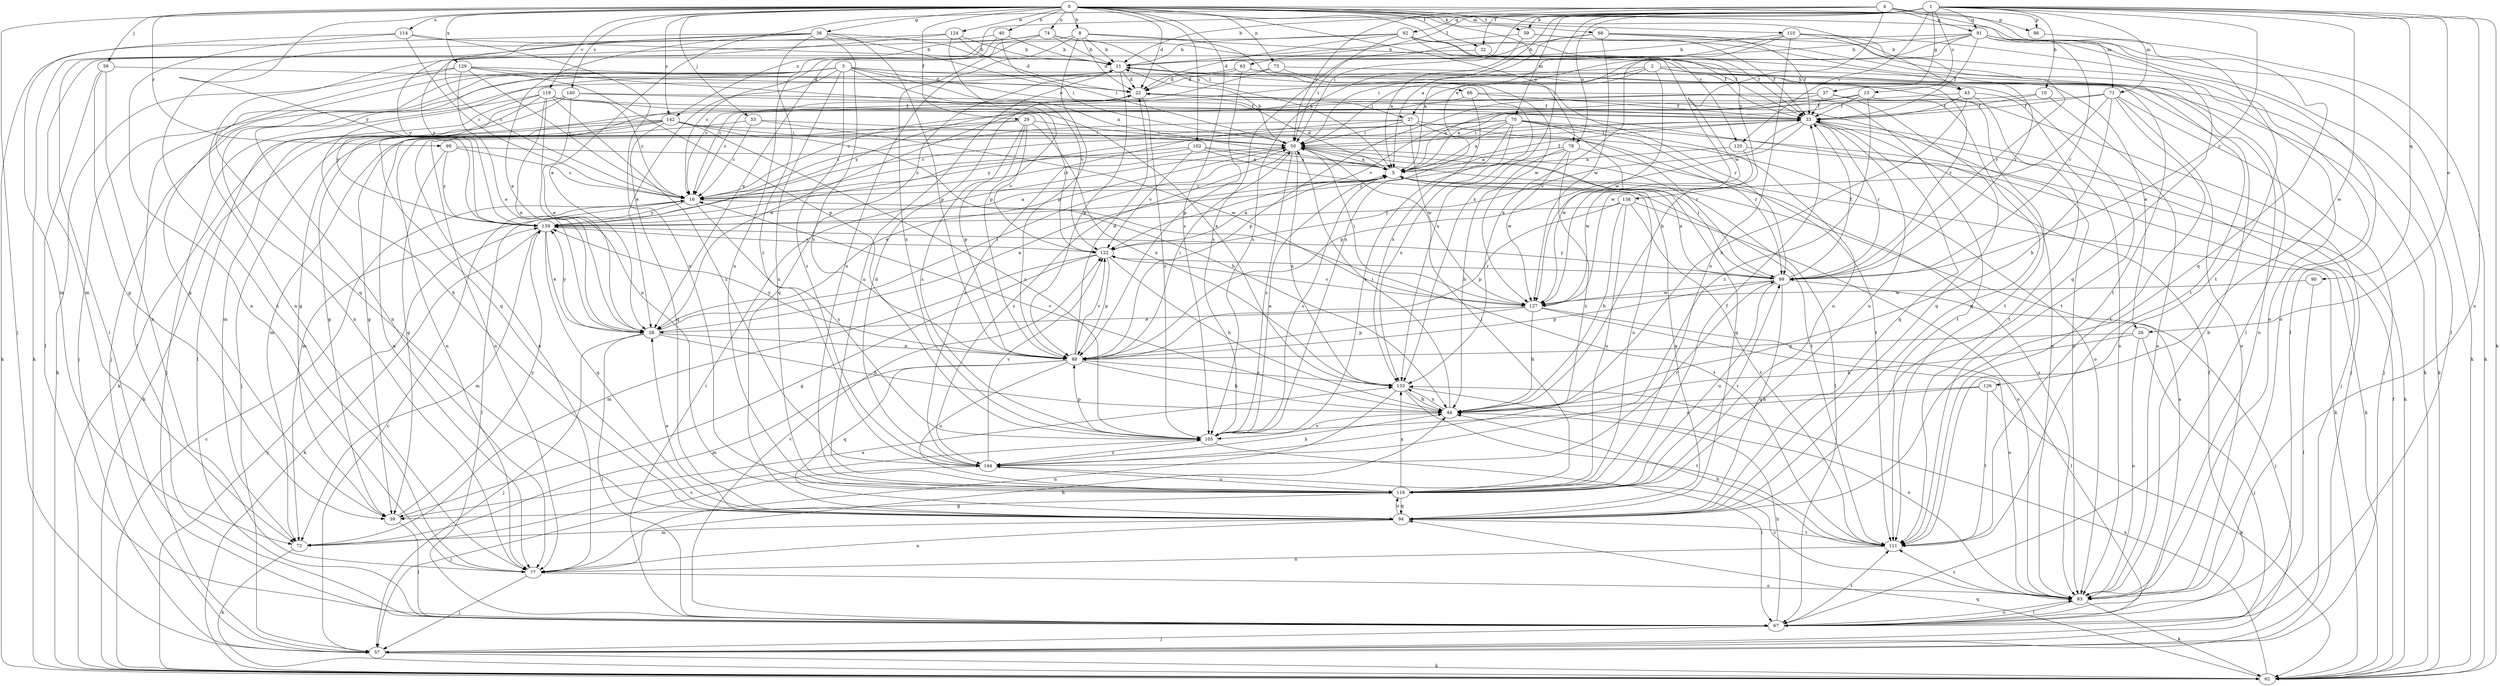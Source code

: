 strict digraph  {
0;
1;
2;
3;
4;
5;
8;
10;
11;
13;
16;
22;
26;
27;
28;
29;
32;
33;
36;
37;
39;
40;
43;
44;
50;
53;
56;
57;
59;
62;
63;
66;
67;
68;
70;
71;
72;
73;
74;
77;
78;
83;
86;
88;
90;
91;
92;
94;
98;
99;
102;
105;
110;
111;
114;
116;
119;
120;
122;
124;
126;
127;
129;
133;
138;
139;
140;
142;
144;
0 -> 8  [label=b];
0 -> 22  [label=d];
0 -> 29  [label=f];
0 -> 32  [label=f];
0 -> 36  [label=g];
0 -> 40  [label=h];
0 -> 43  [label=h];
0 -> 53  [label=j];
0 -> 56  [label=j];
0 -> 57  [label=j];
0 -> 59  [label=k];
0 -> 68  [label=m];
0 -> 73  [label=n];
0 -> 74  [label=n];
0 -> 78  [label=o];
0 -> 86  [label=p];
0 -> 98  [label=r];
0 -> 102  [label=s];
0 -> 105  [label=s];
0 -> 110  [label=t];
0 -> 111  [label=t];
0 -> 114  [label=u];
0 -> 119  [label=v];
0 -> 120  [label=v];
0 -> 124  [label=w];
0 -> 129  [label=x];
0 -> 138  [label=y];
0 -> 139  [label=y];
0 -> 140  [label=z];
0 -> 142  [label=z];
1 -> 5  [label=a];
1 -> 10  [label=b];
1 -> 11  [label=b];
1 -> 13  [label=c];
1 -> 26  [label=e];
1 -> 32  [label=f];
1 -> 37  [label=g];
1 -> 50  [label=i];
1 -> 59  [label=k];
1 -> 62  [label=k];
1 -> 63  [label=l];
1 -> 70  [label=m];
1 -> 71  [label=m];
1 -> 78  [label=o];
1 -> 83  [label=o];
1 -> 90  [label=q];
1 -> 91  [label=q];
1 -> 99  [label=r];
1 -> 120  [label=v];
1 -> 126  [label=w];
1 -> 133  [label=x];
1 -> 142  [label=z];
2 -> 16  [label=c];
2 -> 26  [label=e];
2 -> 27  [label=e];
2 -> 43  [label=h];
2 -> 50  [label=i];
2 -> 83  [label=o];
2 -> 127  [label=w];
3 -> 5  [label=a];
3 -> 27  [label=e];
3 -> 28  [label=e];
3 -> 39  [label=g];
3 -> 57  [label=j];
3 -> 66  [label=l];
3 -> 67  [label=l];
3 -> 77  [label=n];
3 -> 111  [label=t];
3 -> 116  [label=u];
3 -> 122  [label=v];
3 -> 144  [label=z];
4 -> 28  [label=e];
4 -> 50  [label=i];
4 -> 71  [label=m];
4 -> 86  [label=p];
4 -> 91  [label=q];
4 -> 92  [label=q];
4 -> 94  [label=q];
4 -> 127  [label=w];
5 -> 16  [label=c];
5 -> 22  [label=d];
5 -> 33  [label=f];
5 -> 105  [label=s];
5 -> 116  [label=u];
8 -> 11  [label=b];
8 -> 16  [label=c];
8 -> 22  [label=d];
8 -> 88  [label=p];
8 -> 111  [label=t];
8 -> 116  [label=u];
8 -> 127  [label=w];
10 -> 33  [label=f];
10 -> 39  [label=g];
10 -> 83  [label=o];
11 -> 22  [label=d];
11 -> 57  [label=j];
11 -> 88  [label=p];
11 -> 94  [label=q];
11 -> 111  [label=t];
11 -> 116  [label=u];
11 -> 133  [label=x];
13 -> 5  [label=a];
13 -> 28  [label=e];
13 -> 33  [label=f];
13 -> 94  [label=q];
13 -> 144  [label=z];
16 -> 50  [label=i];
16 -> 67  [label=l];
16 -> 105  [label=s];
16 -> 111  [label=t];
16 -> 139  [label=y];
22 -> 33  [label=f];
22 -> 83  [label=o];
22 -> 94  [label=q];
22 -> 105  [label=s];
26 -> 44  [label=h];
26 -> 57  [label=j];
26 -> 83  [label=o];
26 -> 88  [label=p];
27 -> 16  [label=c];
27 -> 50  [label=i];
27 -> 83  [label=o];
27 -> 99  [label=r];
27 -> 127  [label=w];
27 -> 144  [label=z];
28 -> 5  [label=a];
28 -> 44  [label=h];
28 -> 50  [label=i];
28 -> 57  [label=j];
28 -> 67  [label=l];
28 -> 88  [label=p];
28 -> 139  [label=y];
29 -> 50  [label=i];
29 -> 72  [label=m];
29 -> 77  [label=n];
29 -> 88  [label=p];
29 -> 105  [label=s];
29 -> 122  [label=v];
29 -> 133  [label=x];
32 -> 33  [label=f];
32 -> 105  [label=s];
33 -> 50  [label=i];
33 -> 57  [label=j];
33 -> 77  [label=n];
33 -> 88  [label=p];
33 -> 94  [label=q];
33 -> 99  [label=r];
33 -> 116  [label=u];
33 -> 122  [label=v];
33 -> 139  [label=y];
36 -> 11  [label=b];
36 -> 16  [label=c];
36 -> 28  [label=e];
36 -> 50  [label=i];
36 -> 62  [label=k];
36 -> 77  [label=n];
36 -> 88  [label=p];
36 -> 105  [label=s];
36 -> 144  [label=z];
37 -> 5  [label=a];
37 -> 33  [label=f];
37 -> 57  [label=j];
37 -> 88  [label=p];
37 -> 94  [label=q];
37 -> 139  [label=y];
39 -> 67  [label=l];
39 -> 133  [label=x];
39 -> 139  [label=y];
40 -> 11  [label=b];
40 -> 50  [label=i];
40 -> 67  [label=l];
40 -> 116  [label=u];
43 -> 33  [label=f];
43 -> 44  [label=h];
43 -> 83  [label=o];
43 -> 111  [label=t];
43 -> 122  [label=v];
44 -> 16  [label=c];
44 -> 50  [label=i];
44 -> 105  [label=s];
44 -> 133  [label=x];
50 -> 5  [label=a];
50 -> 11  [label=b];
50 -> 28  [label=e];
50 -> 67  [label=l];
50 -> 94  [label=q];
50 -> 105  [label=s];
50 -> 133  [label=x];
50 -> 144  [label=z];
53 -> 16  [label=c];
53 -> 39  [label=g];
53 -> 50  [label=i];
53 -> 127  [label=w];
56 -> 22  [label=d];
56 -> 39  [label=g];
56 -> 67  [label=l];
56 -> 77  [label=n];
57 -> 16  [label=c];
57 -> 62  [label=k];
59 -> 5  [label=a];
59 -> 11  [label=b];
59 -> 33  [label=f];
59 -> 99  [label=r];
62 -> 16  [label=c];
62 -> 33  [label=f];
62 -> 94  [label=q];
62 -> 133  [label=x];
62 -> 139  [label=y];
63 -> 22  [label=d];
63 -> 62  [label=k];
63 -> 77  [label=n];
63 -> 88  [label=p];
63 -> 99  [label=r];
66 -> 16  [label=c];
66 -> 33  [label=f];
66 -> 111  [label=t];
66 -> 133  [label=x];
67 -> 5  [label=a];
67 -> 33  [label=f];
67 -> 44  [label=h];
67 -> 50  [label=i];
67 -> 57  [label=j];
67 -> 83  [label=o];
67 -> 111  [label=t];
67 -> 122  [label=v];
68 -> 11  [label=b];
68 -> 33  [label=f];
68 -> 67  [label=l];
68 -> 83  [label=o];
68 -> 105  [label=s];
68 -> 127  [label=w];
70 -> 5  [label=a];
70 -> 16  [label=c];
70 -> 50  [label=i];
70 -> 62  [label=k];
70 -> 77  [label=n];
70 -> 99  [label=r];
70 -> 105  [label=s];
70 -> 116  [label=u];
70 -> 127  [label=w];
70 -> 133  [label=x];
71 -> 16  [label=c];
71 -> 33  [label=f];
71 -> 44  [label=h];
71 -> 57  [label=j];
71 -> 83  [label=o];
71 -> 111  [label=t];
71 -> 127  [label=w];
72 -> 62  [label=k];
72 -> 105  [label=s];
73 -> 16  [label=c];
73 -> 22  [label=d];
73 -> 62  [label=k];
73 -> 99  [label=r];
74 -> 5  [label=a];
74 -> 11  [label=b];
74 -> 33  [label=f];
74 -> 77  [label=n];
74 -> 105  [label=s];
74 -> 139  [label=y];
77 -> 44  [label=h];
77 -> 57  [label=j];
77 -> 83  [label=o];
78 -> 5  [label=a];
78 -> 44  [label=h];
78 -> 62  [label=k];
78 -> 127  [label=w];
78 -> 139  [label=y];
78 -> 144  [label=z];
83 -> 11  [label=b];
83 -> 62  [label=k];
83 -> 67  [label=l];
83 -> 111  [label=t];
83 -> 144  [label=z];
86 -> 62  [label=k];
88 -> 22  [label=d];
88 -> 44  [label=h];
88 -> 50  [label=i];
88 -> 72  [label=m];
88 -> 94  [label=q];
88 -> 116  [label=u];
88 -> 122  [label=v];
88 -> 133  [label=x];
88 -> 139  [label=y];
90 -> 67  [label=l];
90 -> 127  [label=w];
91 -> 5  [label=a];
91 -> 11  [label=b];
91 -> 28  [label=e];
91 -> 33  [label=f];
91 -> 62  [label=k];
91 -> 67  [label=l];
91 -> 94  [label=q];
91 -> 99  [label=r];
91 -> 105  [label=s];
92 -> 11  [label=b];
92 -> 22  [label=d];
92 -> 33  [label=f];
92 -> 44  [label=h];
92 -> 50  [label=i];
92 -> 72  [label=m];
92 -> 111  [label=t];
94 -> 5  [label=a];
94 -> 11  [label=b];
94 -> 28  [label=e];
94 -> 72  [label=m];
94 -> 77  [label=n];
94 -> 111  [label=t];
94 -> 116  [label=u];
98 -> 5  [label=a];
98 -> 16  [label=c];
98 -> 39  [label=g];
98 -> 139  [label=y];
99 -> 5  [label=a];
99 -> 33  [label=f];
99 -> 50  [label=i];
99 -> 57  [label=j];
99 -> 88  [label=p];
99 -> 94  [label=q];
99 -> 116  [label=u];
99 -> 127  [label=w];
99 -> 139  [label=y];
102 -> 5  [label=a];
102 -> 16  [label=c];
102 -> 72  [label=m];
102 -> 83  [label=o];
102 -> 111  [label=t];
102 -> 122  [label=v];
105 -> 5  [label=a];
105 -> 67  [label=l];
105 -> 88  [label=p];
105 -> 144  [label=z];
110 -> 11  [label=b];
110 -> 50  [label=i];
110 -> 67  [label=l];
110 -> 83  [label=o];
110 -> 99  [label=r];
110 -> 116  [label=u];
110 -> 133  [label=x];
111 -> 44  [label=h];
111 -> 77  [label=n];
114 -> 11  [label=b];
114 -> 16  [label=c];
114 -> 72  [label=m];
114 -> 77  [label=n];
114 -> 116  [label=u];
116 -> 33  [label=f];
116 -> 39  [label=g];
116 -> 50  [label=i];
116 -> 94  [label=q];
116 -> 99  [label=r];
116 -> 133  [label=x];
119 -> 16  [label=c];
119 -> 28  [label=e];
119 -> 33  [label=f];
119 -> 57  [label=j];
119 -> 67  [label=l];
119 -> 116  [label=u];
119 -> 122  [label=v];
119 -> 139  [label=y];
119 -> 144  [label=z];
120 -> 5  [label=a];
120 -> 62  [label=k];
120 -> 127  [label=w];
122 -> 5  [label=a];
122 -> 39  [label=g];
122 -> 44  [label=h];
122 -> 72  [label=m];
122 -> 88  [label=p];
122 -> 99  [label=r];
124 -> 11  [label=b];
124 -> 22  [label=d];
124 -> 62  [label=k];
124 -> 88  [label=p];
124 -> 139  [label=y];
126 -> 44  [label=h];
126 -> 62  [label=k];
126 -> 105  [label=s];
126 -> 111  [label=t];
127 -> 28  [label=e];
127 -> 44  [label=h];
127 -> 50  [label=i];
127 -> 67  [label=l];
127 -> 83  [label=o];
127 -> 88  [label=p];
127 -> 122  [label=v];
129 -> 16  [label=c];
129 -> 22  [label=d];
129 -> 28  [label=e];
129 -> 62  [label=k];
129 -> 88  [label=p];
129 -> 94  [label=q];
129 -> 133  [label=x];
133 -> 44  [label=h];
133 -> 77  [label=n];
133 -> 83  [label=o];
133 -> 111  [label=t];
138 -> 44  [label=h];
138 -> 83  [label=o];
138 -> 88  [label=p];
138 -> 111  [label=t];
138 -> 116  [label=u];
138 -> 139  [label=y];
139 -> 5  [label=a];
139 -> 28  [label=e];
139 -> 62  [label=k];
139 -> 72  [label=m];
139 -> 94  [label=q];
139 -> 122  [label=v];
140 -> 28  [label=e];
140 -> 33  [label=f];
140 -> 62  [label=k];
140 -> 72  [label=m];
140 -> 83  [label=o];
142 -> 39  [label=g];
142 -> 44  [label=h];
142 -> 50  [label=i];
142 -> 57  [label=j];
142 -> 62  [label=k];
142 -> 77  [label=n];
142 -> 94  [label=q];
142 -> 105  [label=s];
142 -> 111  [label=t];
144 -> 22  [label=d];
144 -> 44  [label=h];
144 -> 57  [label=j];
144 -> 99  [label=r];
144 -> 116  [label=u];
144 -> 122  [label=v];
}
